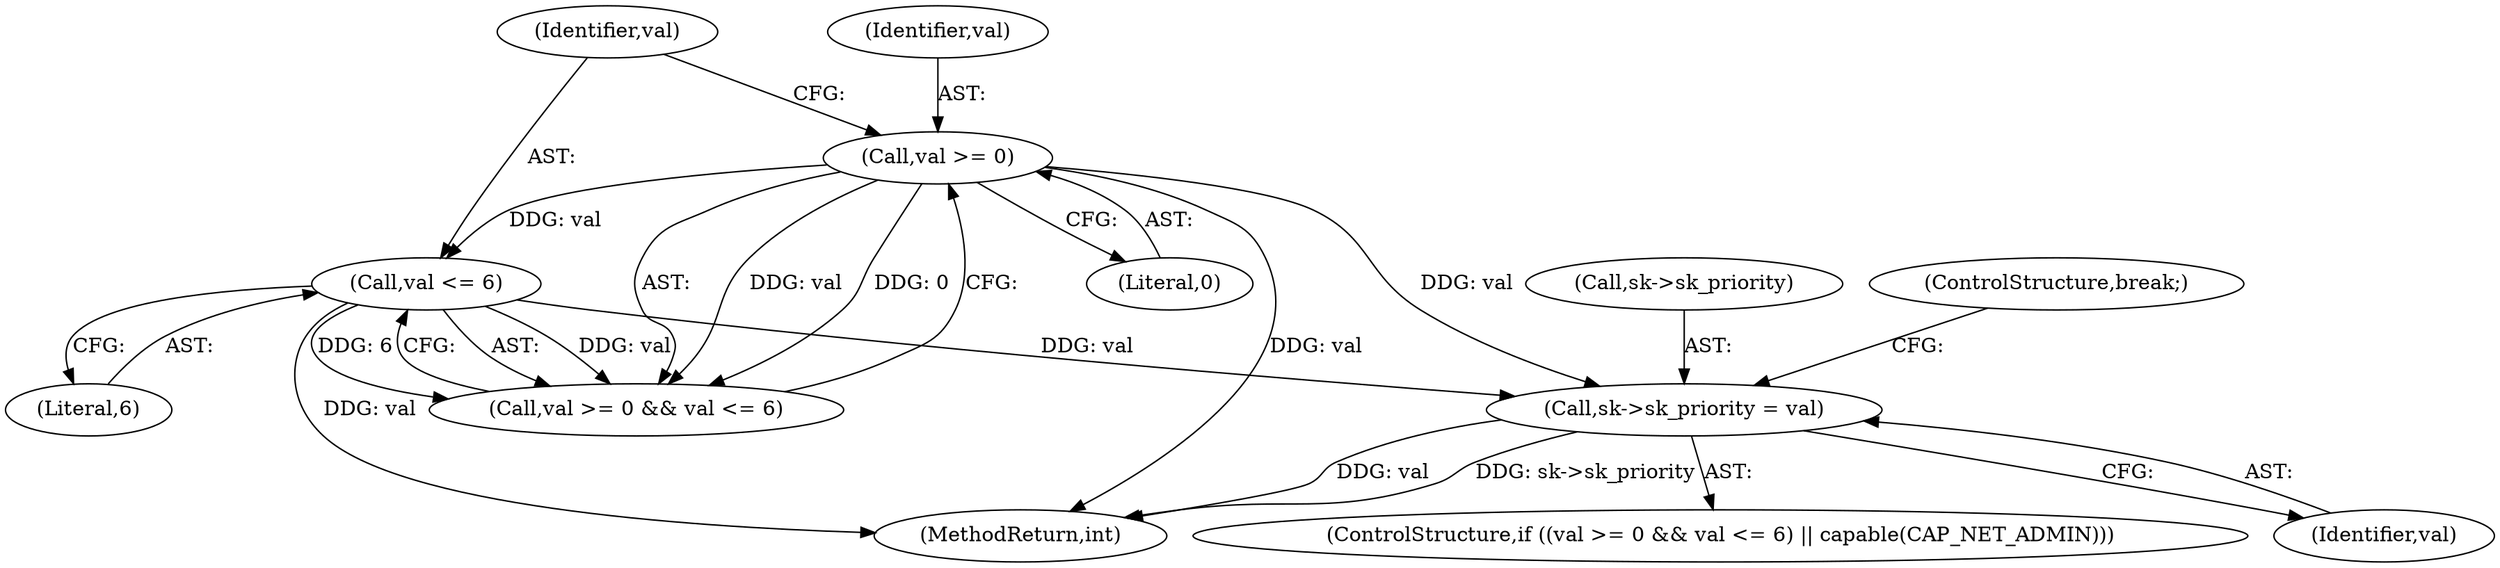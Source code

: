 digraph "0_linux_82981930125abfd39d7c8378a9cfdf5e1be2002b_0@pointer" {
"1000346" [label="(Call,sk->sk_priority = val)"];
"1000338" [label="(Call,val >= 0)"];
"1000341" [label="(Call,val <= 6)"];
"1000337" [label="(Call,val >= 0 && val <= 6)"];
"1000340" [label="(Literal,0)"];
"1000341" [label="(Call,val <= 6)"];
"1000339" [label="(Identifier,val)"];
"1000347" [label="(Call,sk->sk_priority)"];
"1000343" [label="(Literal,6)"];
"1000356" [label="(ControlStructure,break;)"];
"1000350" [label="(Identifier,val)"];
"1000346" [label="(Call,sk->sk_priority = val)"];
"1000682" [label="(MethodReturn,int)"];
"1000338" [label="(Call,val >= 0)"];
"1000342" [label="(Identifier,val)"];
"1000335" [label="(ControlStructure,if ((val >= 0 && val <= 6) || capable(CAP_NET_ADMIN)))"];
"1000346" -> "1000335"  [label="AST: "];
"1000346" -> "1000350"  [label="CFG: "];
"1000347" -> "1000346"  [label="AST: "];
"1000350" -> "1000346"  [label="AST: "];
"1000356" -> "1000346"  [label="CFG: "];
"1000346" -> "1000682"  [label="DDG: sk->sk_priority"];
"1000346" -> "1000682"  [label="DDG: val"];
"1000338" -> "1000346"  [label="DDG: val"];
"1000341" -> "1000346"  [label="DDG: val"];
"1000338" -> "1000337"  [label="AST: "];
"1000338" -> "1000340"  [label="CFG: "];
"1000339" -> "1000338"  [label="AST: "];
"1000340" -> "1000338"  [label="AST: "];
"1000342" -> "1000338"  [label="CFG: "];
"1000337" -> "1000338"  [label="CFG: "];
"1000338" -> "1000682"  [label="DDG: val"];
"1000338" -> "1000337"  [label="DDG: val"];
"1000338" -> "1000337"  [label="DDG: 0"];
"1000338" -> "1000341"  [label="DDG: val"];
"1000341" -> "1000337"  [label="AST: "];
"1000341" -> "1000343"  [label="CFG: "];
"1000342" -> "1000341"  [label="AST: "];
"1000343" -> "1000341"  [label="AST: "];
"1000337" -> "1000341"  [label="CFG: "];
"1000341" -> "1000682"  [label="DDG: val"];
"1000341" -> "1000337"  [label="DDG: val"];
"1000341" -> "1000337"  [label="DDG: 6"];
}
